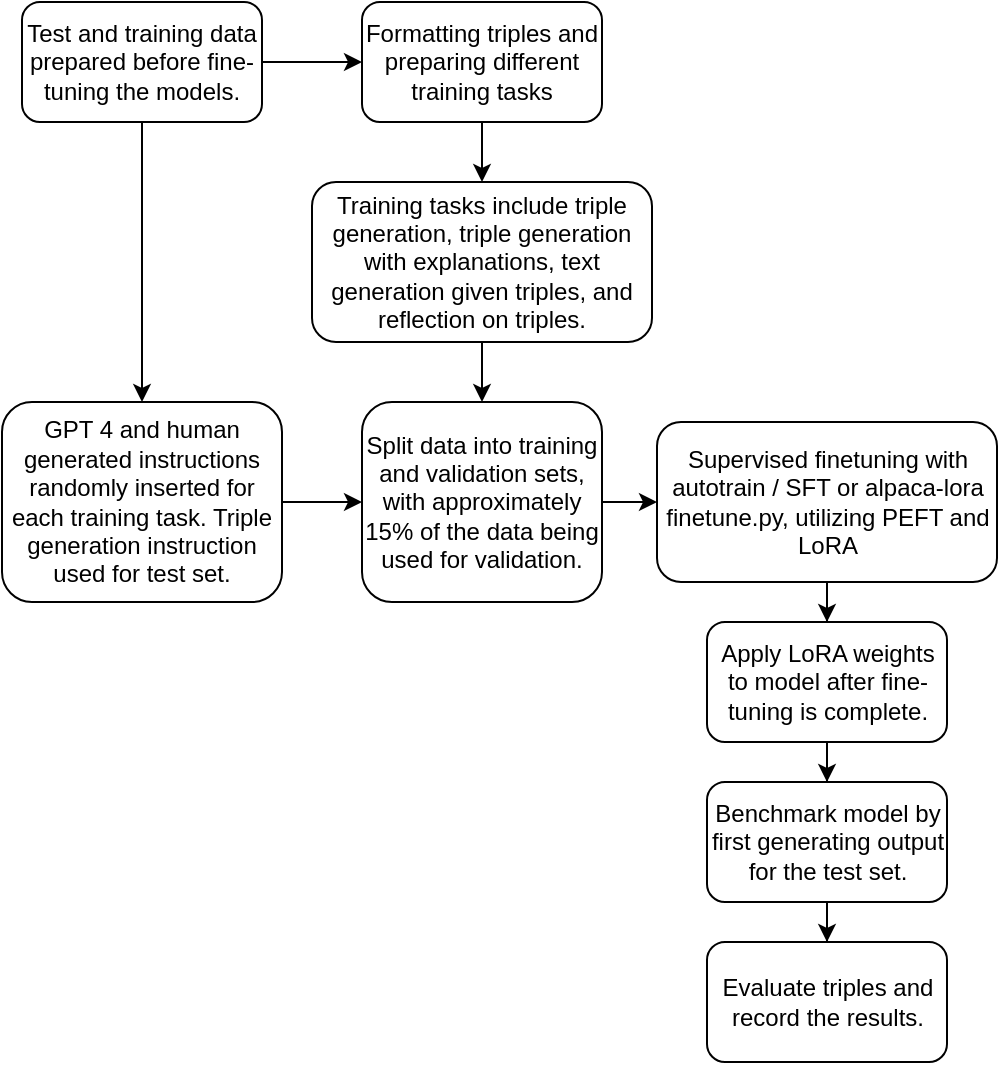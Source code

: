 <mxfile version="22.1.2" type="device">
  <diagram name="Page-1" id="JxSSMjlfhQ2JCTrACVTP">
    <mxGraphModel dx="1050" dy="538" grid="1" gridSize="10" guides="1" tooltips="1" connect="1" arrows="1" fold="1" page="1" pageScale="1" pageWidth="850" pageHeight="1100" math="0" shadow="0">
      <root>
        <mxCell id="0" />
        <mxCell id="1" parent="0" />
        <mxCell id="DfJBmfHt8-B8I2MRZDYn-4" value="" style="edgeStyle=orthogonalEdgeStyle;rounded=0;orthogonalLoop=1;jettySize=auto;html=1;" parent="1" source="DfJBmfHt8-B8I2MRZDYn-1" target="DfJBmfHt8-B8I2MRZDYn-3" edge="1">
          <mxGeometry relative="1" as="geometry" />
        </mxCell>
        <mxCell id="DfJBmfHt8-B8I2MRZDYn-6" value="" style="edgeStyle=orthogonalEdgeStyle;rounded=0;orthogonalLoop=1;jettySize=auto;html=1;" parent="1" source="DfJBmfHt8-B8I2MRZDYn-1" target="DfJBmfHt8-B8I2MRZDYn-5" edge="1">
          <mxGeometry relative="1" as="geometry" />
        </mxCell>
        <mxCell id="DfJBmfHt8-B8I2MRZDYn-1" value="Test and training data prepared before fine-tuning the models." style="rounded=1;whiteSpace=wrap;html=1;" parent="1" vertex="1">
          <mxGeometry x="30" y="10" width="120" height="60" as="geometry" />
        </mxCell>
        <mxCell id="DfJBmfHt8-B8I2MRZDYn-10" value="" style="edgeStyle=orthogonalEdgeStyle;rounded=0;orthogonalLoop=1;jettySize=auto;html=1;" parent="1" source="DfJBmfHt8-B8I2MRZDYn-2" target="DfJBmfHt8-B8I2MRZDYn-9" edge="1">
          <mxGeometry relative="1" as="geometry" />
        </mxCell>
        <mxCell id="DfJBmfHt8-B8I2MRZDYn-2" value="Split data into training and validation sets, with approximately 15% of the data being used for validation." style="rounded=1;whiteSpace=wrap;html=1;" parent="1" vertex="1">
          <mxGeometry x="200" y="210" width="120" height="100" as="geometry" />
        </mxCell>
        <mxCell id="aqt9Vq4uKE41iRDh60oI-2" value="" style="edgeStyle=orthogonalEdgeStyle;rounded=0;orthogonalLoop=1;jettySize=auto;html=1;" edge="1" parent="1" source="DfJBmfHt8-B8I2MRZDYn-3" target="aqt9Vq4uKE41iRDh60oI-1">
          <mxGeometry relative="1" as="geometry" />
        </mxCell>
        <mxCell id="DfJBmfHt8-B8I2MRZDYn-3" value="Formatting triples and preparing different training tasks" style="whiteSpace=wrap;html=1;rounded=1;" parent="1" vertex="1">
          <mxGeometry x="200" y="10" width="120" height="60" as="geometry" />
        </mxCell>
        <mxCell id="aqt9Vq4uKE41iRDh60oI-4" value="" style="edgeStyle=orthogonalEdgeStyle;rounded=0;orthogonalLoop=1;jettySize=auto;html=1;" edge="1" parent="1" source="DfJBmfHt8-B8I2MRZDYn-5" target="DfJBmfHt8-B8I2MRZDYn-2">
          <mxGeometry relative="1" as="geometry" />
        </mxCell>
        <mxCell id="DfJBmfHt8-B8I2MRZDYn-5" value="GPT 4 and human generated instructions randomly inserted for each training task. Triple generation instruction used for test set." style="rounded=1;whiteSpace=wrap;html=1;" parent="1" vertex="1">
          <mxGeometry x="20" y="210" width="140" height="100" as="geometry" />
        </mxCell>
        <mxCell id="DfJBmfHt8-B8I2MRZDYn-12" value="" style="edgeStyle=orthogonalEdgeStyle;rounded=0;orthogonalLoop=1;jettySize=auto;html=1;" parent="1" source="DfJBmfHt8-B8I2MRZDYn-9" target="DfJBmfHt8-B8I2MRZDYn-11" edge="1">
          <mxGeometry relative="1" as="geometry" />
        </mxCell>
        <mxCell id="DfJBmfHt8-B8I2MRZDYn-9" value="Supervised finetuning with autotrain / SFT or alpaca-lora finetune.py, utilizing PEFT and LoRA" style="whiteSpace=wrap;html=1;rounded=1;" parent="1" vertex="1">
          <mxGeometry x="347.5" y="220" width="170" height="80" as="geometry" />
        </mxCell>
        <mxCell id="DfJBmfHt8-B8I2MRZDYn-14" value="" style="edgeStyle=orthogonalEdgeStyle;rounded=0;orthogonalLoop=1;jettySize=auto;html=1;" parent="1" source="DfJBmfHt8-B8I2MRZDYn-11" target="DfJBmfHt8-B8I2MRZDYn-13" edge="1">
          <mxGeometry relative="1" as="geometry" />
        </mxCell>
        <mxCell id="DfJBmfHt8-B8I2MRZDYn-11" value="Apply LoRA weights to model after fine-tuning is complete." style="whiteSpace=wrap;html=1;rounded=1;" parent="1" vertex="1">
          <mxGeometry x="372.5" y="320" width="120" height="60" as="geometry" />
        </mxCell>
        <mxCell id="DfJBmfHt8-B8I2MRZDYn-16" value="" style="edgeStyle=orthogonalEdgeStyle;rounded=0;orthogonalLoop=1;jettySize=auto;html=1;" parent="1" source="DfJBmfHt8-B8I2MRZDYn-13" target="DfJBmfHt8-B8I2MRZDYn-15" edge="1">
          <mxGeometry relative="1" as="geometry" />
        </mxCell>
        <mxCell id="DfJBmfHt8-B8I2MRZDYn-13" value="Benchmark model by first generating output for the test set." style="whiteSpace=wrap;html=1;rounded=1;" parent="1" vertex="1">
          <mxGeometry x="372.5" y="400" width="120" height="60" as="geometry" />
        </mxCell>
        <mxCell id="DfJBmfHt8-B8I2MRZDYn-15" value="Evaluate triples and record the results." style="whiteSpace=wrap;html=1;rounded=1;" parent="1" vertex="1">
          <mxGeometry x="372.5" y="480" width="120" height="60" as="geometry" />
        </mxCell>
        <mxCell id="aqt9Vq4uKE41iRDh60oI-3" value="" style="edgeStyle=orthogonalEdgeStyle;rounded=0;orthogonalLoop=1;jettySize=auto;html=1;" edge="1" parent="1" source="aqt9Vq4uKE41iRDh60oI-1" target="DfJBmfHt8-B8I2MRZDYn-2">
          <mxGeometry relative="1" as="geometry" />
        </mxCell>
        <mxCell id="aqt9Vq4uKE41iRDh60oI-1" value="Training tasks include triple generation, triple generation with explanations, text generation given triples, and reflection on triples." style="whiteSpace=wrap;html=1;rounded=1;" vertex="1" parent="1">
          <mxGeometry x="175" y="100" width="170" height="80" as="geometry" />
        </mxCell>
      </root>
    </mxGraphModel>
  </diagram>
</mxfile>
